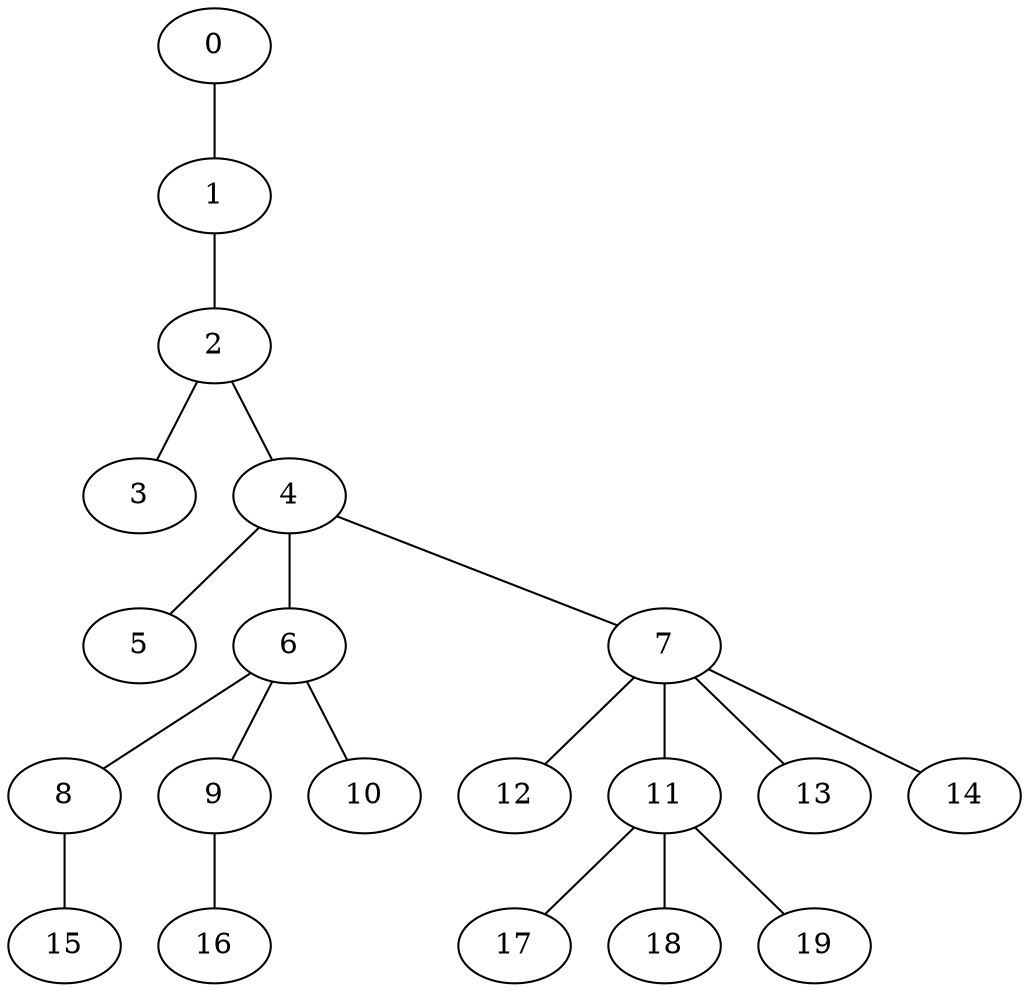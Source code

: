 
graph graphname {
    0 -- 1
1 -- 2
2 -- 3
2 -- 4
4 -- 5
4 -- 6
4 -- 7
6 -- 8
6 -- 9
6 -- 10
7 -- 12
7 -- 11
7 -- 13
7 -- 14
8 -- 15
9 -- 16
11 -- 17
11 -- 18
11 -- 19

}
